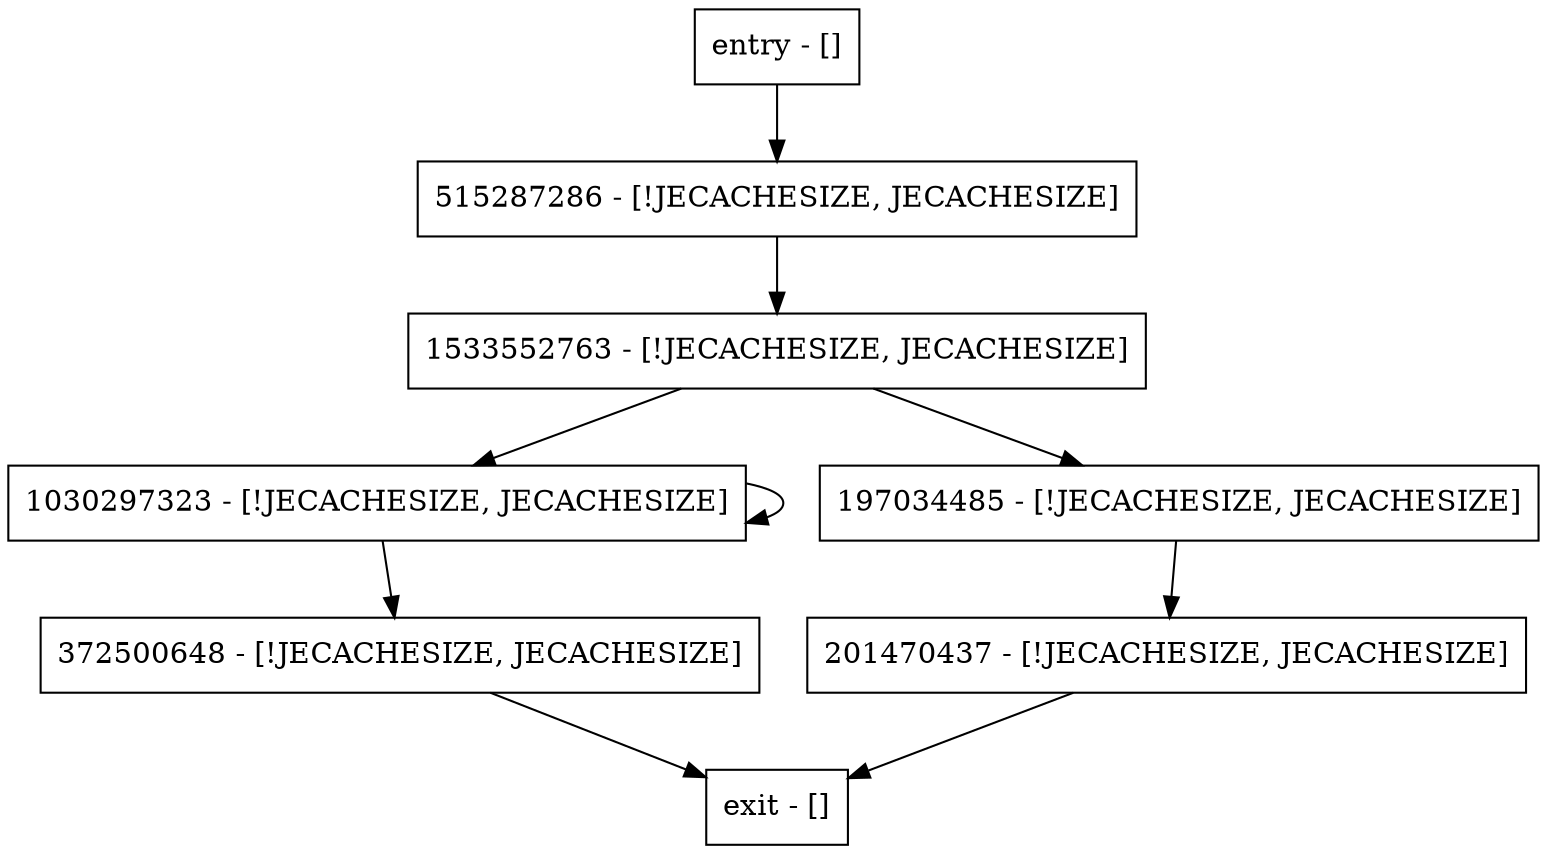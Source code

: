 digraph addBack {
node [shape=record];
1533552763 [label="1533552763 - [!JECACHESIZE, JECACHESIZE]"];
entry [label="entry - []"];
exit [label="exit - []"];
372500648 [label="372500648 - [!JECACHESIZE, JECACHESIZE]"];
515287286 [label="515287286 - [!JECACHESIZE, JECACHESIZE]"];
1030297323 [label="1030297323 - [!JECACHESIZE, JECACHESIZE]"];
197034485 [label="197034485 - [!JECACHESIZE, JECACHESIZE]"];
201470437 [label="201470437 - [!JECACHESIZE, JECACHESIZE]"];
entry;
exit;
1533552763 -> 1030297323;
1533552763 -> 197034485;
entry -> 515287286;
372500648 -> exit;
515287286 -> 1533552763;
1030297323 -> 372500648;
1030297323 -> 1030297323;
197034485 -> 201470437;
201470437 -> exit;
}
